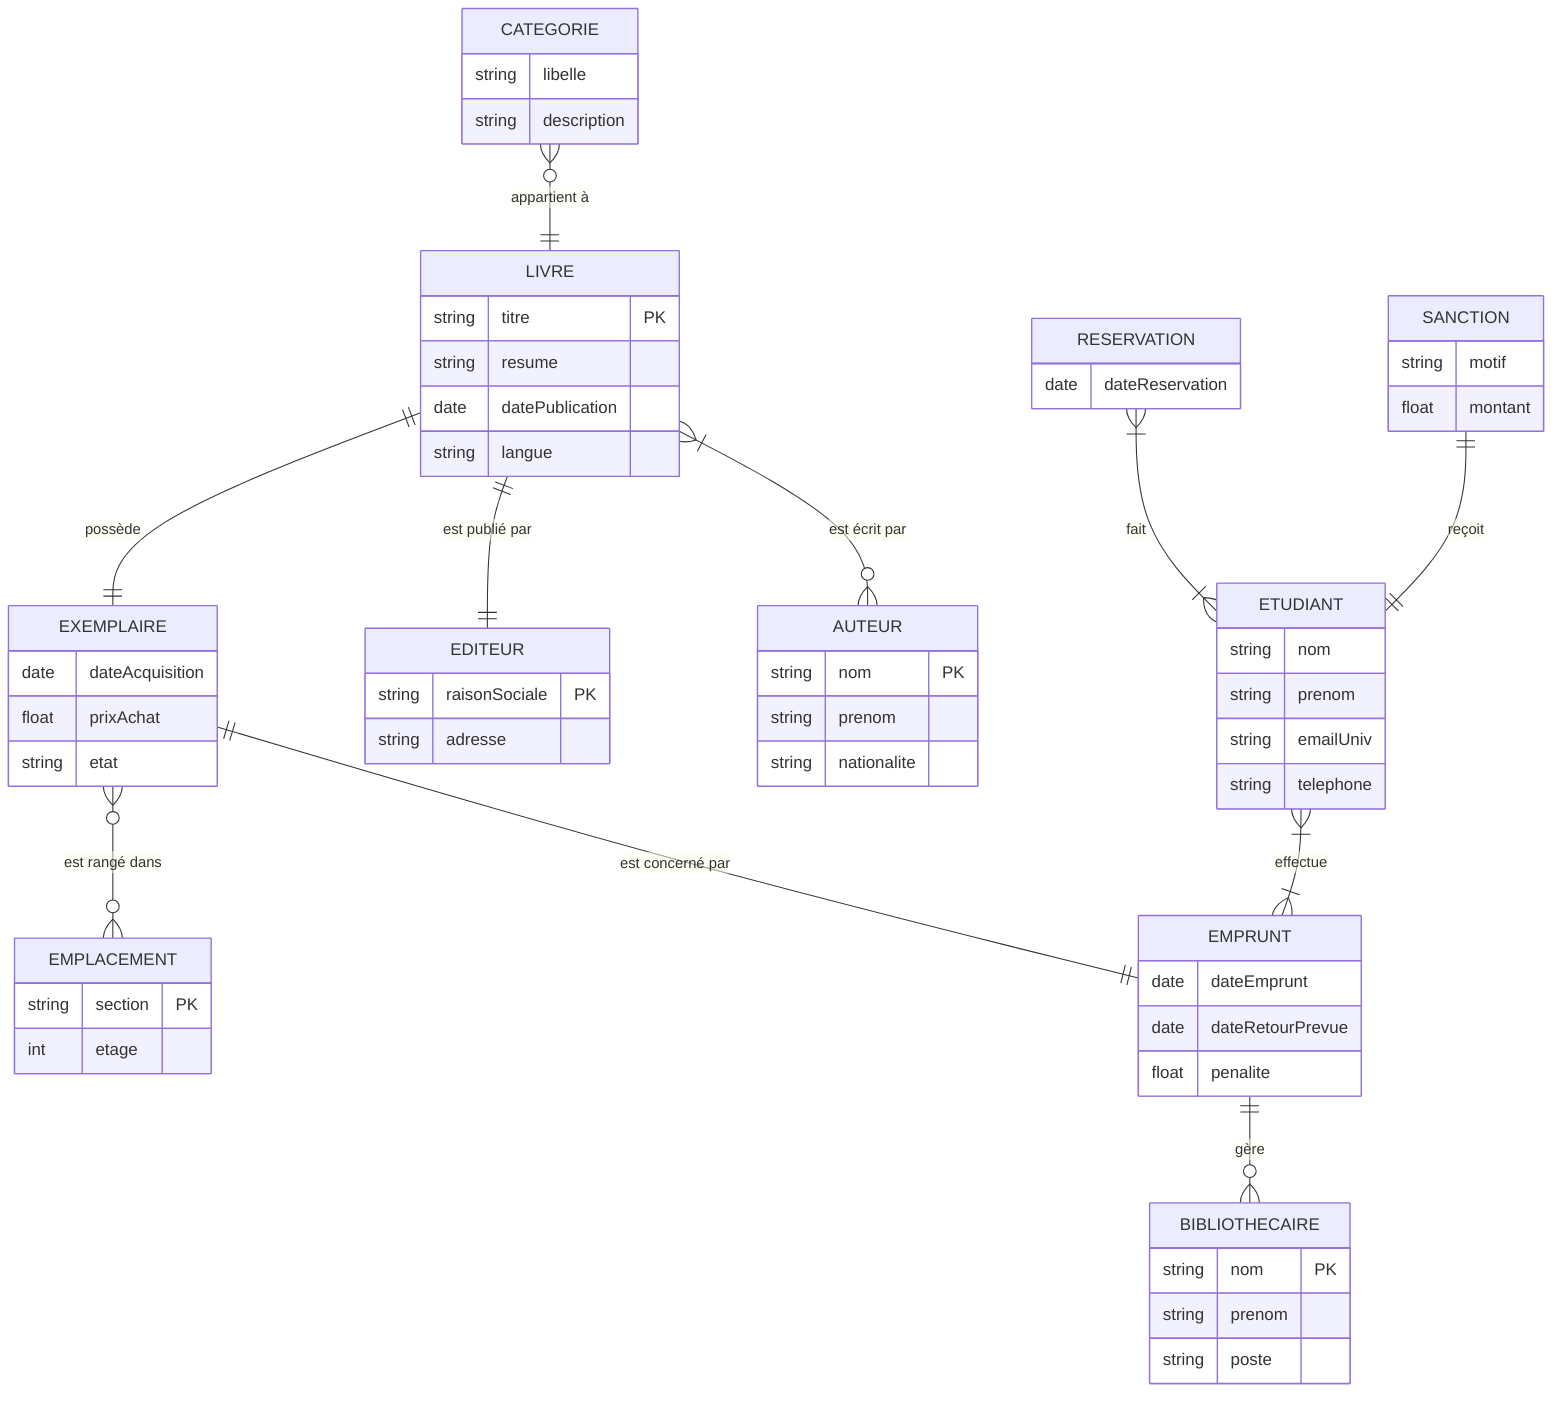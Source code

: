 erDiagram
    LIVRE ||--|| EXEMPLAIRE : "possède"
    LIVRE ||--|| EDITEUR : "est publié par"
    LIVRE }|--o{ AUTEUR : "est écrit par"
    CATEGORIE }o--|| LIVRE : "appartient à"
    EXEMPLAIRE }o--o{ EMPLACEMENT : "est rangé dans"
    EXEMPLAIRE ||--|| EMPRUNT : "est concerné par"
    ETUDIANT }|--|{ EMPRUNT : "effectue"
    RESERVATION }|--|{ ETUDIANT : "fait"
    SANCTION ||--|| ETUDIANT : "reçoit"
    EMPRUNT ||--o{ BIBLIOTHECAIRE : "gère"

    LIVRE {
        string titre PK
        string resume
        date datePublication
        string langue
    }

    EDITEUR {
        string raisonSociale PK
        string adresse
    }

    AUTEUR {
        string nom PK
        string prenom
        string nationalite
    }

    EXEMPLAIRE {
        date dateAcquisition
        float prixAchat
        string etat
    }

    EMPLACEMENT {
        string section PK
        int etage
    }

    ETUDIANT {
        string nom
        string prenom
        string emailUniv
        string telephone
    }

    EMPRUNT {
        date dateEmprunt
        date dateRetourPrevue
        float penalite
    }

    BIBLIOTHECAIRE {
        string nom PK
        string prenom
        string poste
    }

    RESERVATION {
        date dateReservation
    }

    SANCTION {
        string motif
        float montant
    }

    CATEGORIE {
        string libelle
        string description
    }
